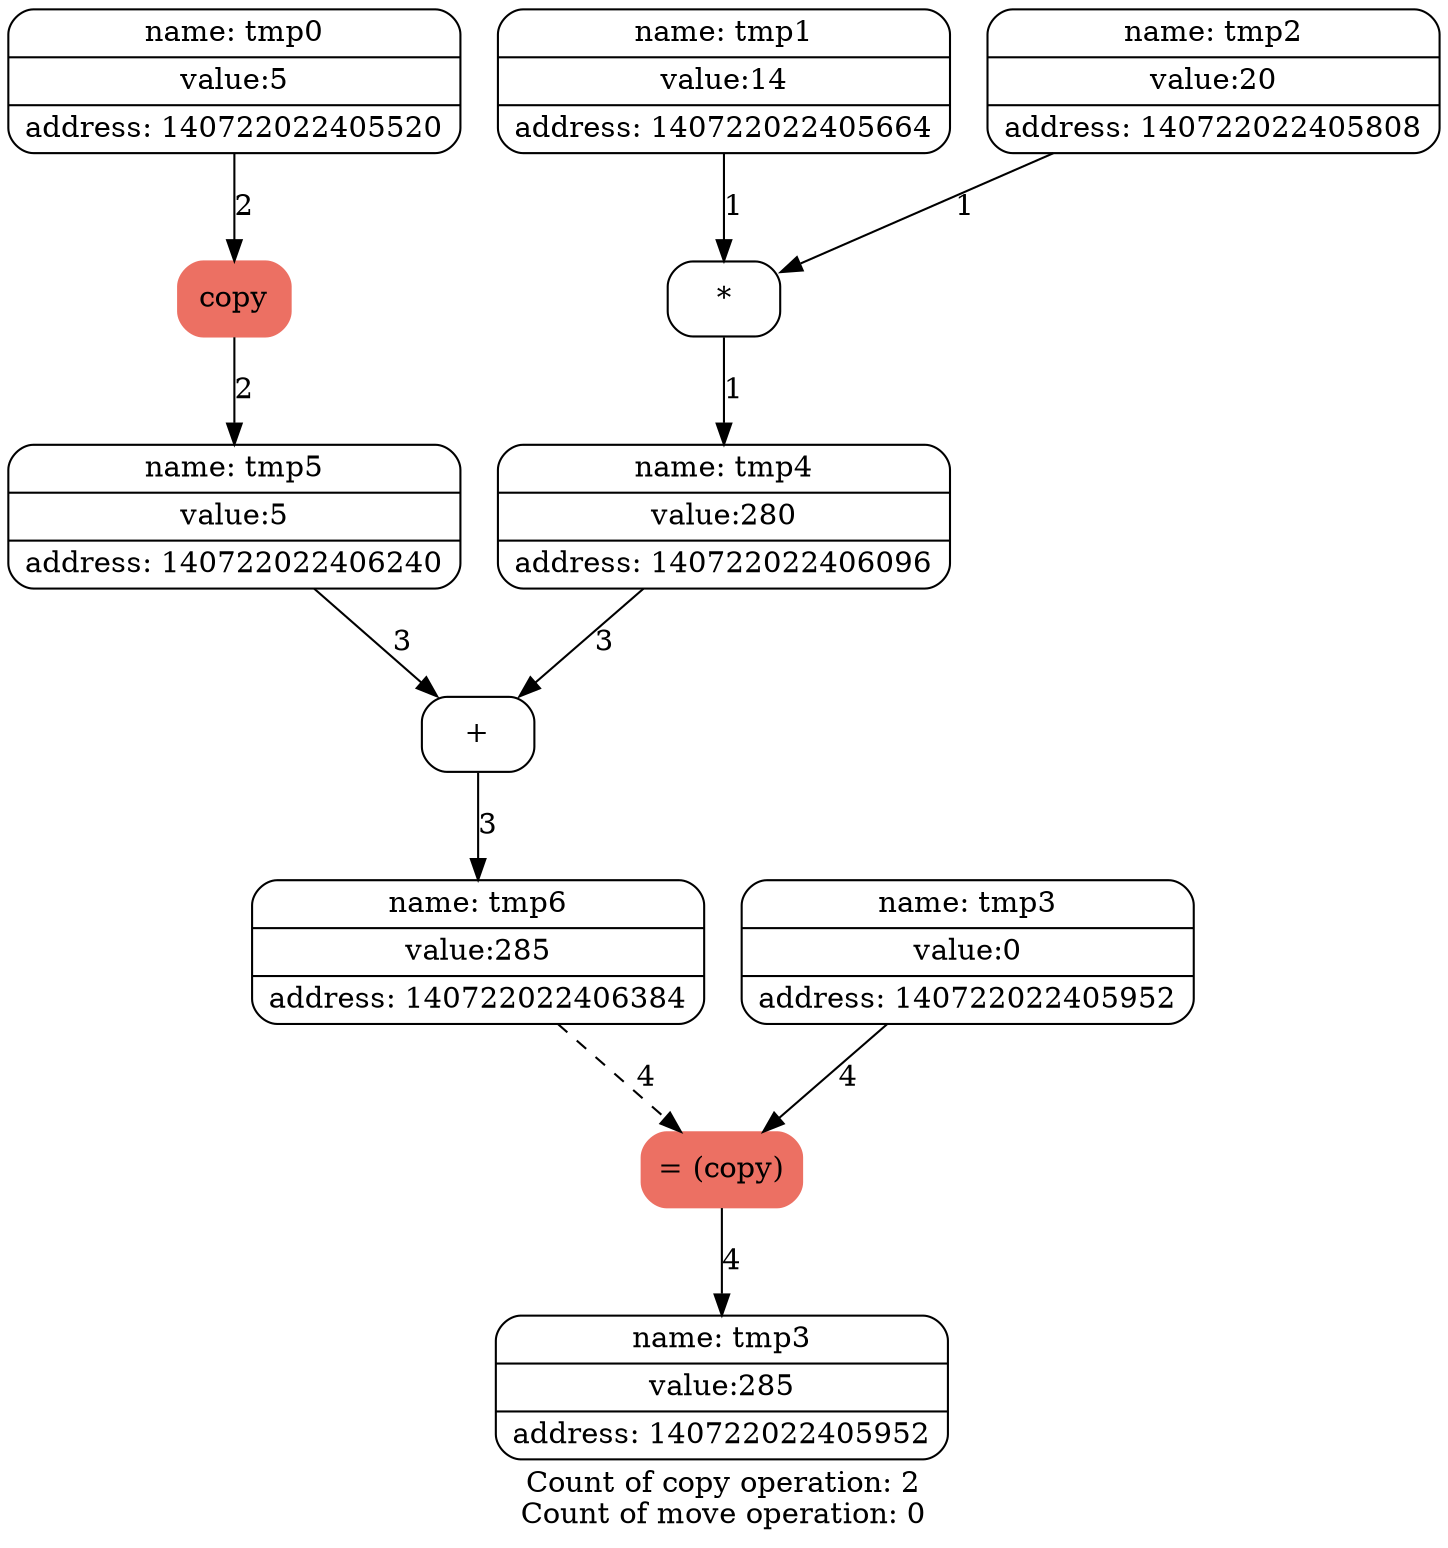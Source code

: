 digraph G{
trankdir=HR;
node[shape=Mrecord];

1[label="{ {name: tmp0} | {value:5} | {address: 140722022405520}} " color=""style=""fontcolor=""];
2[label="{ {name: tmp1} | {value:14} | {address: 140722022405664}} " color=""style=""fontcolor=""];
3[label="{ {name: tmp2} | {value:20} | {address: 140722022405808}} " color=""style=""fontcolor=""];
4[label="{ {name: tmp3} | {value:0} | {address: 140722022405952}} " color=""style=""fontcolor=""];
5[label = "*" color = "" style = "" fontcolor = "" ];
edge[style = "" color = ""label = "1"fontcolor = ""]2->5;
edge[style = "" color = ""label = "1"fontcolor = ""]3->5;
6[label="{ {name: tmp4} | {value:280} | {address: 140722022406096}} " color=""style=""fontcolor=""];
edge[style = "" color = ""label = "1"fontcolor = ""]5->6;
7[label = "copy" color = "#EC7063" style = "filled" fontcolor = "" ];
edge[style = "" color = ""label = "2"fontcolor = ""]1->7;
8[label="{ {name: tmp5} | {value:5} | {address: 140722022406240}} " color=""style=""fontcolor=""];
edge[style = "" color = ""label = "2"fontcolor = ""]7->8;
9[label = "+" color = "" style = "" fontcolor = "" ];
edge[style = "" color = ""label = "3"fontcolor = ""]8->9;
edge[style = "" color = ""label = "3"fontcolor = ""]6->9;
10[label="{ {name: tmp6} | {value:285} | {address: 140722022406384}} " color=""style=""fontcolor=""];
edge[style = "" color = ""label = "3"fontcolor = ""]9->10;
11[label = "= (copy)" color = "#EC7063" style = "filled" fontcolor = "" ];
edge[style = "" color = ""label = "4"fontcolor = ""]4->11;
edge[style = "dashed" color = ""label = "4"fontcolor = ""]10->11;
12[label="{ {name: tmp3} | {value:285} | {address: 140722022405952}} " color=""style=""fontcolor=""];
edge[style = "" color = ""label = "4"fontcolor = ""]11->12;
label="Count of copy operation: 2
Count of move operation: 0"}